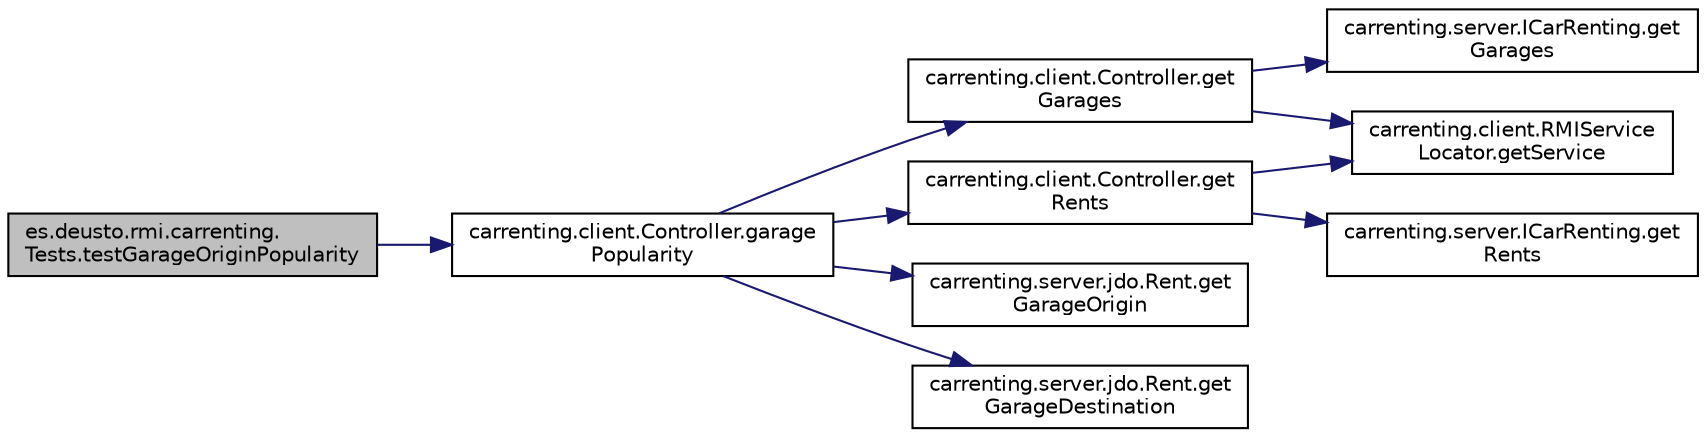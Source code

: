 digraph "es.deusto.rmi.carrenting.Tests.testGarageOriginPopularity"
{
 // LATEX_PDF_SIZE
  edge [fontname="Helvetica",fontsize="10",labelfontname="Helvetica",labelfontsize="10"];
  node [fontname="Helvetica",fontsize="10",shape=record];
  rankdir="LR";
  Node43 [label="es.deusto.rmi.carrenting.\lTests.testGarageOriginPopularity",height=0.2,width=0.4,color="black", fillcolor="grey75", style="filled", fontcolor="black",tooltip=" "];
  Node43 -> Node44 [color="midnightblue",fontsize="10",style="solid",fontname="Helvetica"];
  Node44 [label="carrenting.client.Controller.garage\lPopularity",height=0.2,width=0.4,color="black", fillcolor="white", style="filled",URL="$classcarrenting_1_1client_1_1_controller.html#a044f90f28e7b5b5de74efa32c4640b4b",tooltip=" "];
  Node44 -> Node45 [color="midnightblue",fontsize="10",style="solid",fontname="Helvetica"];
  Node45 [label="carrenting.client.Controller.get\lGarages",height=0.2,width=0.4,color="black", fillcolor="white", style="filled",URL="$classcarrenting_1_1client_1_1_controller.html#a38355c55fd14b445cbc7e420a5c36fa7",tooltip=" "];
  Node45 -> Node46 [color="midnightblue",fontsize="10",style="solid",fontname="Helvetica"];
  Node46 [label="carrenting.client.RMIService\lLocator.getService",height=0.2,width=0.4,color="black", fillcolor="white", style="filled",URL="$classcarrenting_1_1client_1_1_r_m_i_service_locator.html#a0ac0c6fa2786c97632c927749a53237c",tooltip=" "];
  Node45 -> Node47 [color="midnightblue",fontsize="10",style="solid",fontname="Helvetica"];
  Node47 [label="carrenting.server.ICarRenting.get\lGarages",height=0.2,width=0.4,color="black", fillcolor="white", style="filled",URL="$interfacecarrenting_1_1server_1_1_i_car_renting.html#a3192598ccc120a739ca168df03c23681",tooltip=" "];
  Node44 -> Node48 [color="midnightblue",fontsize="10",style="solid",fontname="Helvetica"];
  Node48 [label="carrenting.client.Controller.get\lRents",height=0.2,width=0.4,color="black", fillcolor="white", style="filled",URL="$classcarrenting_1_1client_1_1_controller.html#a4ba12c757900989ed2755f9924410a4b",tooltip=" "];
  Node48 -> Node46 [color="midnightblue",fontsize="10",style="solid",fontname="Helvetica"];
  Node48 -> Node49 [color="midnightblue",fontsize="10",style="solid",fontname="Helvetica"];
  Node49 [label="carrenting.server.ICarRenting.get\lRents",height=0.2,width=0.4,color="black", fillcolor="white", style="filled",URL="$interfacecarrenting_1_1server_1_1_i_car_renting.html#a314ae8f7230cca5469932eb3034d5c49",tooltip=" "];
  Node44 -> Node50 [color="midnightblue",fontsize="10",style="solid",fontname="Helvetica"];
  Node50 [label="carrenting.server.jdo.Rent.get\lGarageOrigin",height=0.2,width=0.4,color="black", fillcolor="white", style="filled",URL="$classcarrenting_1_1server_1_1jdo_1_1_rent.html#a2ec000cdd1156e64c50277541ad95f6a",tooltip=" "];
  Node44 -> Node51 [color="midnightblue",fontsize="10",style="solid",fontname="Helvetica"];
  Node51 [label="carrenting.server.jdo.Rent.get\lGarageDestination",height=0.2,width=0.4,color="black", fillcolor="white", style="filled",URL="$classcarrenting_1_1server_1_1jdo_1_1_rent.html#a977c1c0516e78d672da939d76b3a28c9",tooltip=" "];
}
